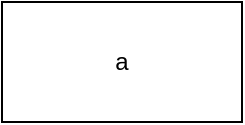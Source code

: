 <mxfile>
    <diagram id="kqa01jArkuyDJBMdIKy2" name="ページ1">
        <mxGraphModel dx="614" dy="419" grid="1" gridSize="10" guides="1" tooltips="1" connect="1" arrows="1" fold="1" page="1" pageScale="1" pageWidth="827" pageHeight="1169" math="0" shadow="0">
            <root>
                <mxCell id="0"/>
                <mxCell id="1" parent="0"/>
                <mxCell id="2" value="a" style="rounded=0;whiteSpace=wrap;html=1;" vertex="1" parent="1">
                    <mxGeometry x="260" y="190" width="120" height="60" as="geometry"/>
                </mxCell>
            </root>
        </mxGraphModel>
    </diagram>
</mxfile>